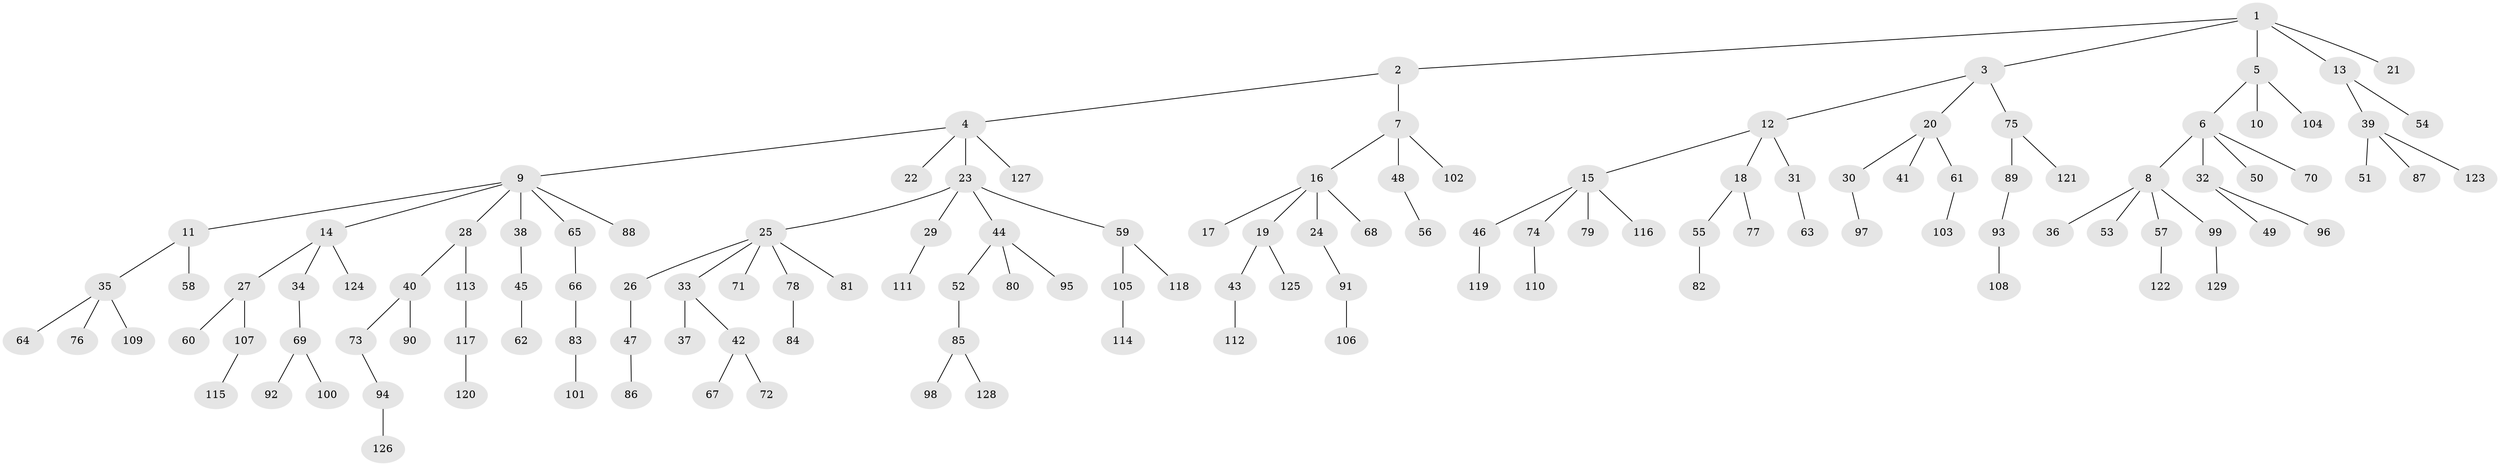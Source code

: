 // Generated by graph-tools (version 1.1) at 2025/50/03/09/25 03:50:20]
// undirected, 129 vertices, 128 edges
graph export_dot {
graph [start="1"]
  node [color=gray90,style=filled];
  1;
  2;
  3;
  4;
  5;
  6;
  7;
  8;
  9;
  10;
  11;
  12;
  13;
  14;
  15;
  16;
  17;
  18;
  19;
  20;
  21;
  22;
  23;
  24;
  25;
  26;
  27;
  28;
  29;
  30;
  31;
  32;
  33;
  34;
  35;
  36;
  37;
  38;
  39;
  40;
  41;
  42;
  43;
  44;
  45;
  46;
  47;
  48;
  49;
  50;
  51;
  52;
  53;
  54;
  55;
  56;
  57;
  58;
  59;
  60;
  61;
  62;
  63;
  64;
  65;
  66;
  67;
  68;
  69;
  70;
  71;
  72;
  73;
  74;
  75;
  76;
  77;
  78;
  79;
  80;
  81;
  82;
  83;
  84;
  85;
  86;
  87;
  88;
  89;
  90;
  91;
  92;
  93;
  94;
  95;
  96;
  97;
  98;
  99;
  100;
  101;
  102;
  103;
  104;
  105;
  106;
  107;
  108;
  109;
  110;
  111;
  112;
  113;
  114;
  115;
  116;
  117;
  118;
  119;
  120;
  121;
  122;
  123;
  124;
  125;
  126;
  127;
  128;
  129;
  1 -- 2;
  1 -- 3;
  1 -- 5;
  1 -- 13;
  1 -- 21;
  2 -- 4;
  2 -- 7;
  3 -- 12;
  3 -- 20;
  3 -- 75;
  4 -- 9;
  4 -- 22;
  4 -- 23;
  4 -- 127;
  5 -- 6;
  5 -- 10;
  5 -- 104;
  6 -- 8;
  6 -- 32;
  6 -- 50;
  6 -- 70;
  7 -- 16;
  7 -- 48;
  7 -- 102;
  8 -- 36;
  8 -- 53;
  8 -- 57;
  8 -- 99;
  9 -- 11;
  9 -- 14;
  9 -- 28;
  9 -- 38;
  9 -- 65;
  9 -- 88;
  11 -- 35;
  11 -- 58;
  12 -- 15;
  12 -- 18;
  12 -- 31;
  13 -- 39;
  13 -- 54;
  14 -- 27;
  14 -- 34;
  14 -- 124;
  15 -- 46;
  15 -- 74;
  15 -- 79;
  15 -- 116;
  16 -- 17;
  16 -- 19;
  16 -- 24;
  16 -- 68;
  18 -- 55;
  18 -- 77;
  19 -- 43;
  19 -- 125;
  20 -- 30;
  20 -- 41;
  20 -- 61;
  23 -- 25;
  23 -- 29;
  23 -- 44;
  23 -- 59;
  24 -- 91;
  25 -- 26;
  25 -- 33;
  25 -- 71;
  25 -- 78;
  25 -- 81;
  26 -- 47;
  27 -- 60;
  27 -- 107;
  28 -- 40;
  28 -- 113;
  29 -- 111;
  30 -- 97;
  31 -- 63;
  32 -- 49;
  32 -- 96;
  33 -- 37;
  33 -- 42;
  34 -- 69;
  35 -- 64;
  35 -- 76;
  35 -- 109;
  38 -- 45;
  39 -- 51;
  39 -- 87;
  39 -- 123;
  40 -- 73;
  40 -- 90;
  42 -- 67;
  42 -- 72;
  43 -- 112;
  44 -- 52;
  44 -- 80;
  44 -- 95;
  45 -- 62;
  46 -- 119;
  47 -- 86;
  48 -- 56;
  52 -- 85;
  55 -- 82;
  57 -- 122;
  59 -- 105;
  59 -- 118;
  61 -- 103;
  65 -- 66;
  66 -- 83;
  69 -- 92;
  69 -- 100;
  73 -- 94;
  74 -- 110;
  75 -- 89;
  75 -- 121;
  78 -- 84;
  83 -- 101;
  85 -- 98;
  85 -- 128;
  89 -- 93;
  91 -- 106;
  93 -- 108;
  94 -- 126;
  99 -- 129;
  105 -- 114;
  107 -- 115;
  113 -- 117;
  117 -- 120;
}
